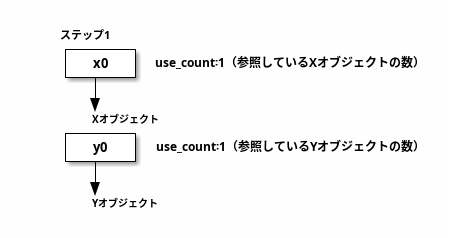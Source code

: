 @startditaa
    ステップ1
    +------+
    |  x0  | use_count꞉1（参照しているXオブジェクトの数）
    +--+---+
       |
       V
       Xオブジェクト

    +------+
    |  y0  | use_count꞉1（参照しているYオブジェクトの数）
    +--+---+
       |
       V
       Yオブジェクト

@endditaa

